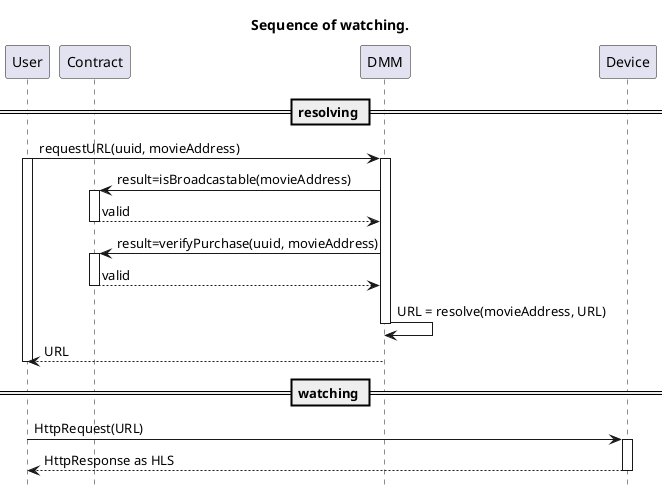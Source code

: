 @startuml watch

title Sequence of watching.
hide footbox

participant User as user
participant Contract as contract
participant DMM as dmm
participant Device as device

== resolving ==

user -> dmm: requestURL(uuid, movieAddress)
activate user
activate dmm

    dmm -> contract: result=isBroadcastable(movieAddress)
    activate contract
    contract --> dmm: valid
    deactivate contract

    dmm -> contract: result=verifyPurchase(uuid, movieAddress)
    activate contract
    contract --> dmm: valid
    deactivate contract

    dmm -> dmm: URL = resolve(movieAddress, URL)
deactivate dmm

dmm --> user: URL
deactivate user

== watching ==

user -> device: HttpRequest(URL)
activate device
device --> user: HttpResponse as HLS
deactivate device



@enduml